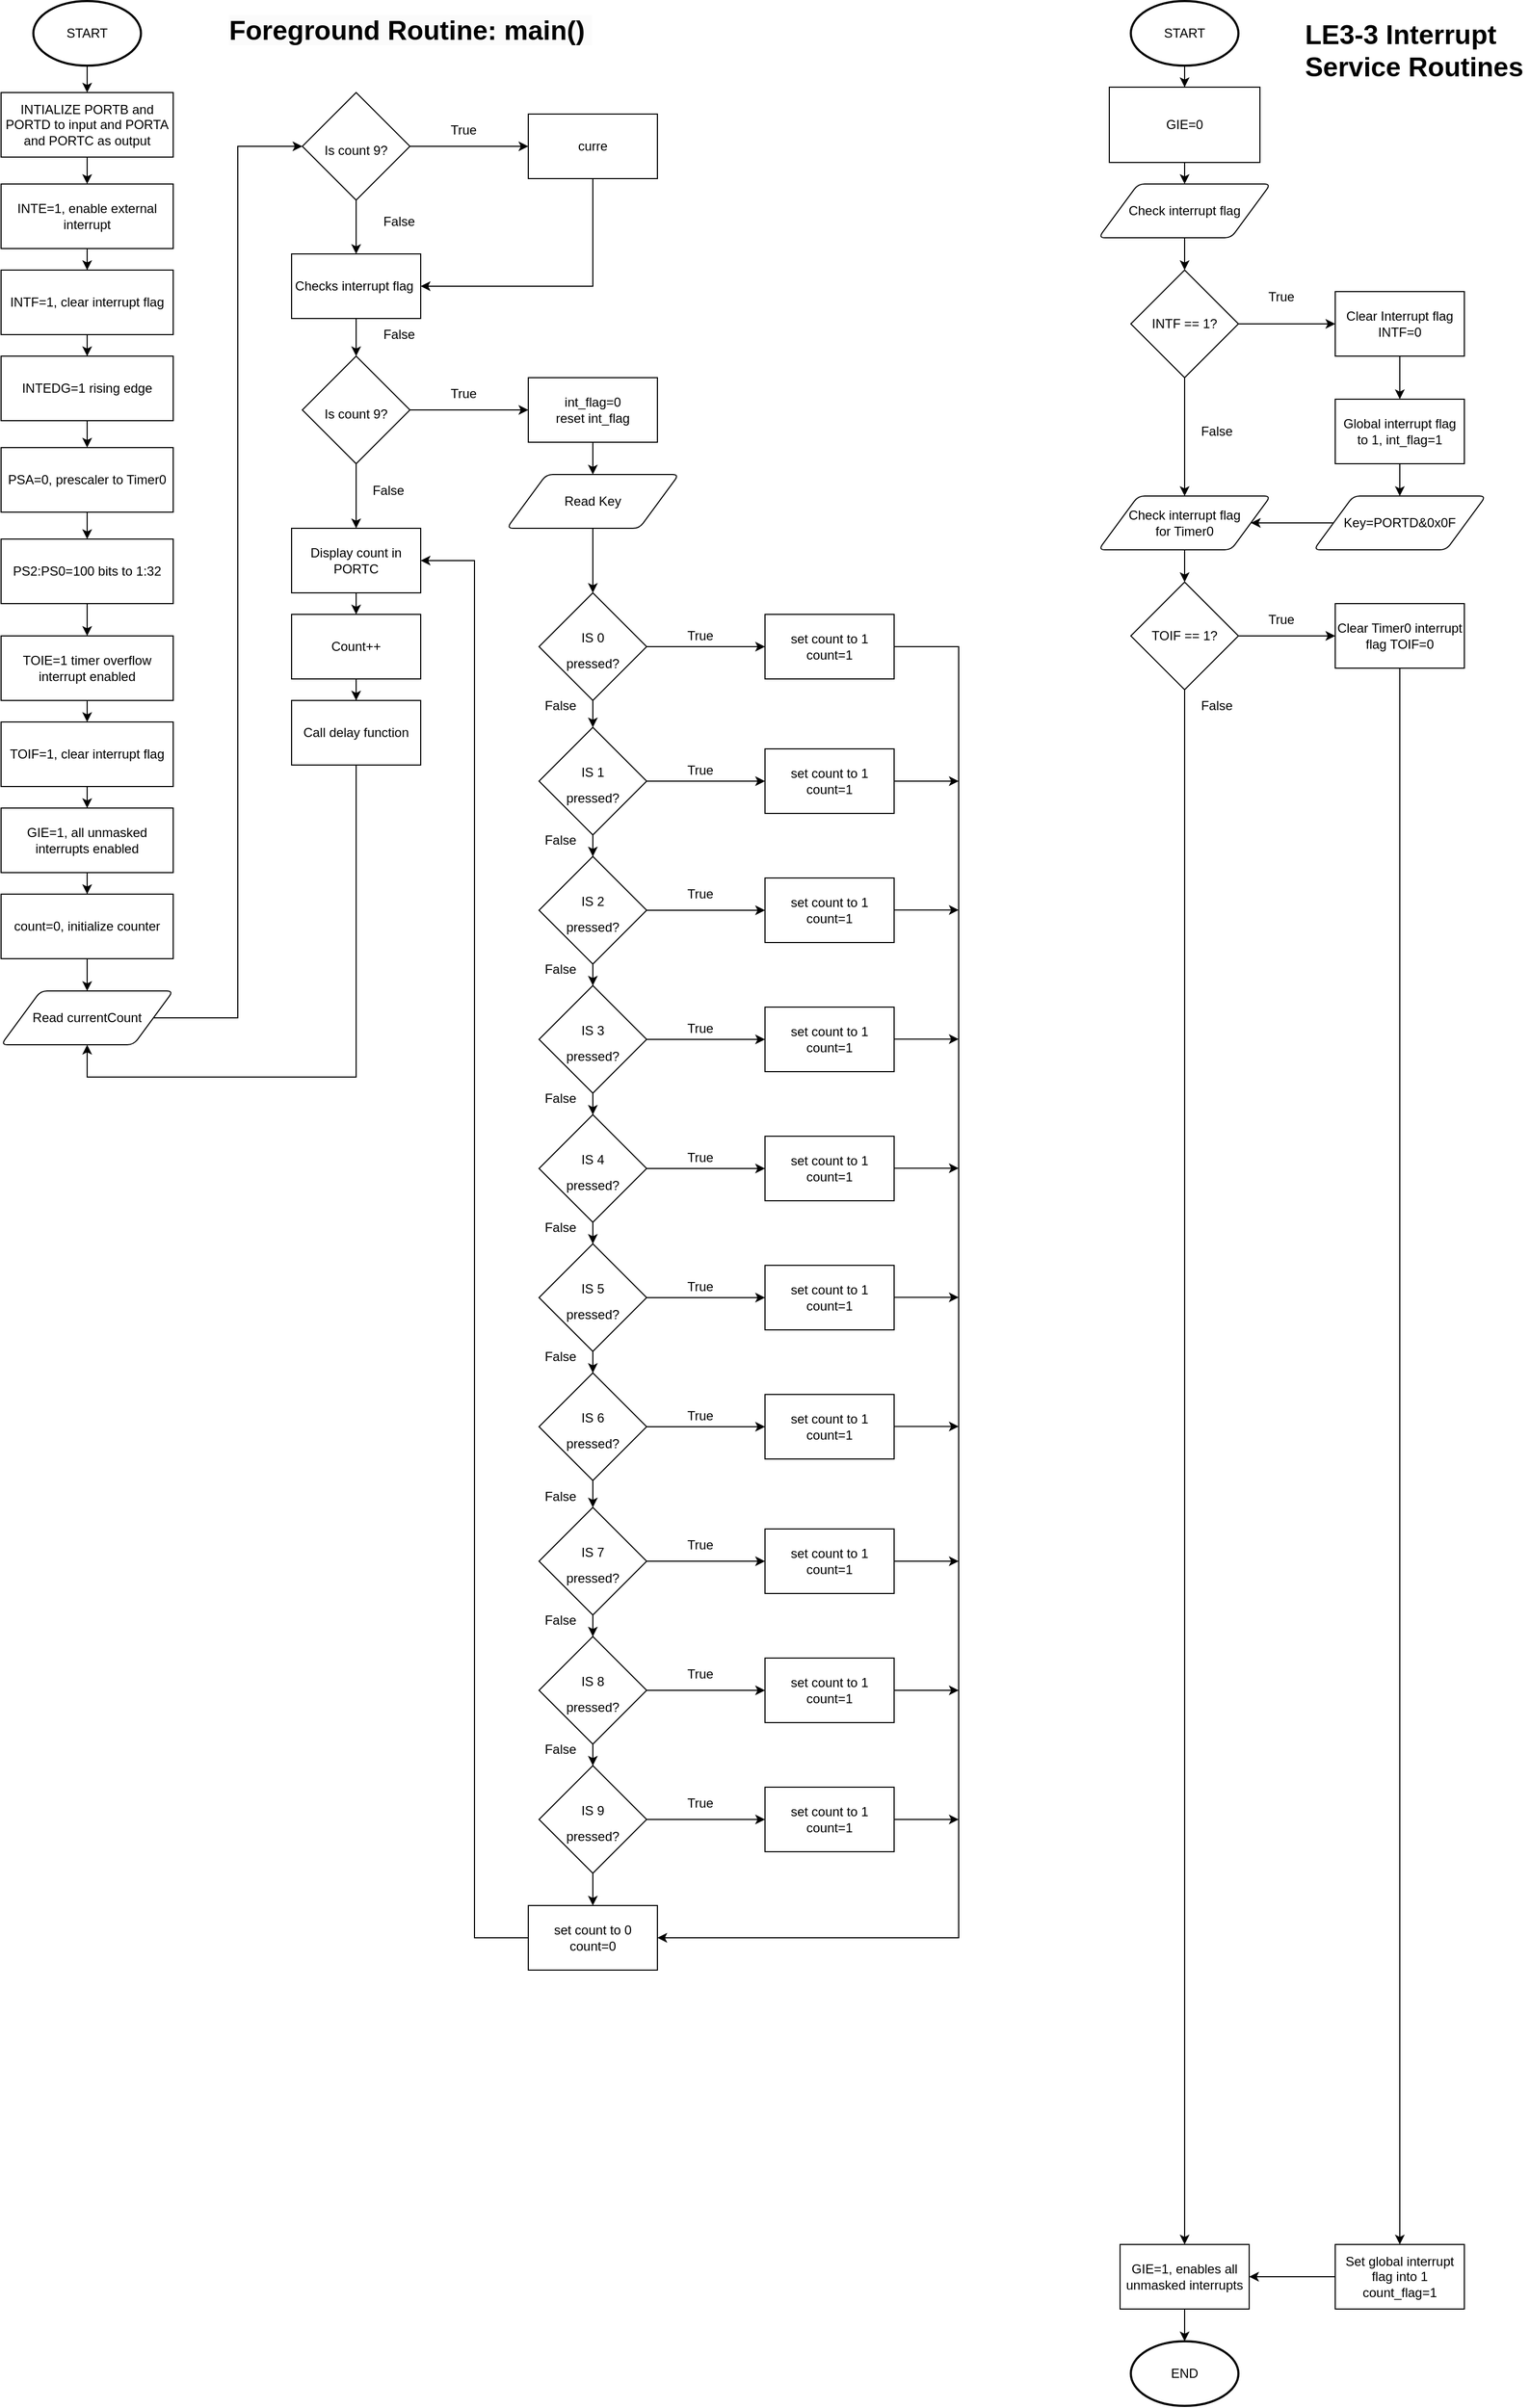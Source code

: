 <mxfile version="20.8.16" type="device"><diagram name="Page-1" id="S82o1rIahb7fYrfEuU67"><mxGraphModel dx="1418" dy="820" grid="1" gridSize="10" guides="1" tooltips="1" connect="1" arrows="1" fold="1" page="1" pageScale="1" pageWidth="1500" pageHeight="2000" math="0" shadow="0"><root><mxCell id="0"/><mxCell id="1" parent="0"/><mxCell id="ks07IFSwOMOLC88w7nZo-15" value="" style="edgeStyle=orthogonalEdgeStyle;rounded=0;orthogonalLoop=1;jettySize=auto;html=1;" parent="1" source="ks07IFSwOMOLC88w7nZo-2" target="ks07IFSwOMOLC88w7nZo-14" edge="1"><mxGeometry relative="1" as="geometry"/></mxCell><mxCell id="ks07IFSwOMOLC88w7nZo-2" value="START" style="strokeWidth=2;html=1;shape=mxgraph.flowchart.start_1;whiteSpace=wrap;" parent="1" vertex="1"><mxGeometry x="1090" y="85" width="100" height="60" as="geometry"/></mxCell><mxCell id="ks07IFSwOMOLC88w7nZo-11" value="" style="edgeStyle=orthogonalEdgeStyle;rounded=0;orthogonalLoop=1;jettySize=auto;html=1;" parent="1" source="ks07IFSwOMOLC88w7nZo-4" target="ks07IFSwOMOLC88w7nZo-7" edge="1"><mxGeometry relative="1" as="geometry"/></mxCell><mxCell id="ks07IFSwOMOLC88w7nZo-4" value="Check interrupt flag" style="shape=parallelogram;html=1;strokeWidth=1;perimeter=parallelogramPerimeter;whiteSpace=wrap;rounded=1;arcSize=12;size=0.23;" parent="1" vertex="1"><mxGeometry x="1060" y="255" width="160" height="50" as="geometry"/></mxCell><mxCell id="ks07IFSwOMOLC88w7nZo-10" value="" style="edgeStyle=orthogonalEdgeStyle;rounded=0;orthogonalLoop=1;jettySize=auto;html=1;exitX=0.5;exitY=1;exitDx=0;exitDy=0;" parent="1" source="ks07IFSwOMOLC88w7nZo-14" edge="1"><mxGeometry relative="1" as="geometry"><mxPoint x="1140" y="225" as="sourcePoint"/><mxPoint x="1140" y="255" as="targetPoint"/></mxGeometry></mxCell><mxCell id="ks07IFSwOMOLC88w7nZo-18" value="" style="edgeStyle=orthogonalEdgeStyle;rounded=0;orthogonalLoop=1;jettySize=auto;html=1;" parent="1" source="ks07IFSwOMOLC88w7nZo-7" target="ks07IFSwOMOLC88w7nZo-17" edge="1"><mxGeometry relative="1" as="geometry"/></mxCell><mxCell id="ks07IFSwOMOLC88w7nZo-28" value="" style="edgeStyle=orthogonalEdgeStyle;rounded=0;orthogonalLoop=1;jettySize=auto;html=1;" parent="1" source="ks07IFSwOMOLC88w7nZo-7" target="ks07IFSwOMOLC88w7nZo-27" edge="1"><mxGeometry relative="1" as="geometry"/></mxCell><mxCell id="ks07IFSwOMOLC88w7nZo-7" value="INTF == 1?" style="strokeWidth=1;html=1;shape=mxgraph.flowchart.decision;whiteSpace=wrap;" parent="1" vertex="1"><mxGeometry x="1090" y="335" width="100" height="100" as="geometry"/></mxCell><mxCell id="ks07IFSwOMOLC88w7nZo-14" value="GIE=0" style="rounded=0;whiteSpace=wrap;html=1;strokeWidth=1;" parent="1" vertex="1"><mxGeometry x="1070" y="165" width="140" height="70" as="geometry"/></mxCell><mxCell id="ks07IFSwOMOLC88w7nZo-21" value="" style="edgeStyle=orthogonalEdgeStyle;rounded=0;orthogonalLoop=1;jettySize=auto;html=1;" parent="1" source="ks07IFSwOMOLC88w7nZo-17" target="ks07IFSwOMOLC88w7nZo-20" edge="1"><mxGeometry relative="1" as="geometry"/></mxCell><mxCell id="ks07IFSwOMOLC88w7nZo-17" value="Clear Interrupt flag&lt;br&gt;INTF=0" style="rounded=0;whiteSpace=wrap;html=1;strokeWidth=1;" parent="1" vertex="1"><mxGeometry x="1280" y="355" width="120" height="60" as="geometry"/></mxCell><mxCell id="ks07IFSwOMOLC88w7nZo-29" value="" style="edgeStyle=orthogonalEdgeStyle;rounded=0;orthogonalLoop=1;jettySize=auto;html=1;" parent="1" source="ks07IFSwOMOLC88w7nZo-20" target="ks07IFSwOMOLC88w7nZo-22" edge="1"><mxGeometry relative="1" as="geometry"/></mxCell><mxCell id="ks07IFSwOMOLC88w7nZo-20" value="Global interrupt flag to 1, int_flag=1" style="whiteSpace=wrap;html=1;rounded=0;strokeWidth=1;" parent="1" vertex="1"><mxGeometry x="1280" y="455" width="120" height="60" as="geometry"/></mxCell><mxCell id="ks07IFSwOMOLC88w7nZo-30" value="" style="edgeStyle=orthogonalEdgeStyle;rounded=0;orthogonalLoop=1;jettySize=auto;html=1;" parent="1" source="ks07IFSwOMOLC88w7nZo-22" target="ks07IFSwOMOLC88w7nZo-27" edge="1"><mxGeometry relative="1" as="geometry"/></mxCell><mxCell id="ks07IFSwOMOLC88w7nZo-22" value="Key=PORTD&amp;amp;0x0F" style="shape=parallelogram;html=1;strokeWidth=1;perimeter=parallelogramPerimeter;whiteSpace=wrap;rounded=1;arcSize=12;size=0.23;" parent="1" vertex="1"><mxGeometry x="1260" y="545" width="160" height="50" as="geometry"/></mxCell><mxCell id="ks07IFSwOMOLC88w7nZo-24" value="True" style="text;html=1;strokeColor=none;fillColor=none;align=center;verticalAlign=middle;whiteSpace=wrap;rounded=0;" parent="1" vertex="1"><mxGeometry x="1200" y="345" width="60" height="30" as="geometry"/></mxCell><mxCell id="ks07IFSwOMOLC88w7nZo-25" value="False" style="text;html=1;strokeColor=none;fillColor=none;align=center;verticalAlign=middle;whiteSpace=wrap;rounded=0;" parent="1" vertex="1"><mxGeometry x="1140" y="470" width="60" height="30" as="geometry"/></mxCell><mxCell id="ks07IFSwOMOLC88w7nZo-33" value="" style="edgeStyle=orthogonalEdgeStyle;rounded=0;orthogonalLoop=1;jettySize=auto;html=1;" parent="1" source="ks07IFSwOMOLC88w7nZo-27" target="ks07IFSwOMOLC88w7nZo-32" edge="1"><mxGeometry relative="1" as="geometry"/></mxCell><mxCell id="ks07IFSwOMOLC88w7nZo-27" value="Check interrupt flag&lt;br&gt;for Timer0" style="shape=parallelogram;html=1;strokeWidth=1;perimeter=parallelogramPerimeter;whiteSpace=wrap;rounded=1;arcSize=12;size=0.23;" parent="1" vertex="1"><mxGeometry x="1060" y="545" width="160" height="50" as="geometry"/></mxCell><mxCell id="ks07IFSwOMOLC88w7nZo-35" value="" style="edgeStyle=orthogonalEdgeStyle;rounded=0;orthogonalLoop=1;jettySize=auto;html=1;" parent="1" source="ks07IFSwOMOLC88w7nZo-32" target="ks07IFSwOMOLC88w7nZo-34" edge="1"><mxGeometry relative="1" as="geometry"/></mxCell><mxCell id="ks07IFSwOMOLC88w7nZo-38" value="" style="edgeStyle=orthogonalEdgeStyle;rounded=0;orthogonalLoop=1;jettySize=auto;html=1;" parent="1" source="ks07IFSwOMOLC88w7nZo-32" target="ks07IFSwOMOLC88w7nZo-37" edge="1"><mxGeometry relative="1" as="geometry"/></mxCell><mxCell id="ks07IFSwOMOLC88w7nZo-32" value="TOIF&amp;nbsp;== 1?" style="strokeWidth=1;html=1;shape=mxgraph.flowchart.decision;whiteSpace=wrap;" parent="1" vertex="1"><mxGeometry x="1090" y="625" width="100" height="100" as="geometry"/></mxCell><mxCell id="ks07IFSwOMOLC88w7nZo-43" value="" style="edgeStyle=orthogonalEdgeStyle;rounded=0;orthogonalLoop=1;jettySize=auto;html=1;" parent="1" source="ks07IFSwOMOLC88w7nZo-34" target="ks07IFSwOMOLC88w7nZo-42" edge="1"><mxGeometry relative="1" as="geometry"/></mxCell><mxCell id="ks07IFSwOMOLC88w7nZo-34" value="Clear Timer0 interrupt flag TOIF=0" style="rounded=0;whiteSpace=wrap;html=1;strokeWidth=1;" parent="1" vertex="1"><mxGeometry x="1280" y="645" width="120" height="60" as="geometry"/></mxCell><mxCell id="ks07IFSwOMOLC88w7nZo-36" value="True" style="text;html=1;strokeColor=none;fillColor=none;align=center;verticalAlign=middle;whiteSpace=wrap;rounded=0;" parent="1" vertex="1"><mxGeometry x="1200" y="645" width="60" height="30" as="geometry"/></mxCell><mxCell id="ks07IFSwOMOLC88w7nZo-41" value="" style="edgeStyle=orthogonalEdgeStyle;rounded=0;orthogonalLoop=1;jettySize=auto;html=1;" parent="1" source="ks07IFSwOMOLC88w7nZo-37" target="ks07IFSwOMOLC88w7nZo-40" edge="1"><mxGeometry relative="1" as="geometry"/></mxCell><mxCell id="ks07IFSwOMOLC88w7nZo-37" value="GIE=1, enables all unmasked interrupts" style="rounded=0;whiteSpace=wrap;html=1;strokeWidth=1;" parent="1" vertex="1"><mxGeometry x="1080" y="2170" width="120" height="60" as="geometry"/></mxCell><mxCell id="ks07IFSwOMOLC88w7nZo-39" value="False" style="text;html=1;strokeColor=none;fillColor=none;align=center;verticalAlign=middle;whiteSpace=wrap;rounded=0;" parent="1" vertex="1"><mxGeometry x="1140" y="725" width="60" height="30" as="geometry"/></mxCell><mxCell id="ks07IFSwOMOLC88w7nZo-40" value="END" style="strokeWidth=2;html=1;shape=mxgraph.flowchart.start_1;whiteSpace=wrap;" parent="1" vertex="1"><mxGeometry x="1090" y="2260" width="100" height="60" as="geometry"/></mxCell><mxCell id="ks07IFSwOMOLC88w7nZo-44" value="" style="edgeStyle=orthogonalEdgeStyle;rounded=0;orthogonalLoop=1;jettySize=auto;html=1;" parent="1" source="ks07IFSwOMOLC88w7nZo-42" target="ks07IFSwOMOLC88w7nZo-37" edge="1"><mxGeometry relative="1" as="geometry"/></mxCell><mxCell id="ks07IFSwOMOLC88w7nZo-42" value="Set global interrupt flag into 1 count_flag=1" style="rounded=0;whiteSpace=wrap;html=1;strokeWidth=1;" parent="1" vertex="1"><mxGeometry x="1280" y="2170" width="120" height="60" as="geometry"/></mxCell><mxCell id="ks07IFSwOMOLC88w7nZo-45" value="&lt;font size=&quot;1&quot; style=&quot;&quot;&gt;&lt;b style=&quot;font-size: 25px;&quot;&gt;LE3-3 Interrupt Service Routines&lt;/b&gt;&lt;/font&gt;" style="text;html=1;strokeColor=none;fillColor=none;align=left;verticalAlign=middle;whiteSpace=wrap;rounded=0;" parent="1" vertex="1"><mxGeometry x="1250" y="115" width="210" height="30" as="geometry"/></mxCell><mxCell id="ks07IFSwOMOLC88w7nZo-49" value="" style="edgeStyle=orthogonalEdgeStyle;rounded=0;orthogonalLoop=1;jettySize=auto;html=1;fontSize=20;" parent="1" source="ks07IFSwOMOLC88w7nZo-47" target="ks07IFSwOMOLC88w7nZo-48" edge="1"><mxGeometry relative="1" as="geometry"/></mxCell><mxCell id="ks07IFSwOMOLC88w7nZo-47" value="START" style="strokeWidth=2;html=1;shape=mxgraph.flowchart.start_1;whiteSpace=wrap;" parent="1" vertex="1"><mxGeometry x="70" y="85" width="100" height="60" as="geometry"/></mxCell><mxCell id="ks07IFSwOMOLC88w7nZo-91" value="" style="edgeStyle=orthogonalEdgeStyle;rounded=0;orthogonalLoop=1;jettySize=auto;html=1;fontSize=12;" parent="1" source="ks07IFSwOMOLC88w7nZo-61" edge="1"><mxGeometry relative="1" as="geometry"><mxPoint x="120" y="755" as="targetPoint"/></mxGeometry></mxCell><mxCell id="ks07IFSwOMOLC88w7nZo-95" value="" style="edgeStyle=orthogonalEdgeStyle;rounded=0;orthogonalLoop=1;jettySize=auto;html=1;fontSize=12;" parent="1" source="ks07IFSwOMOLC88w7nZo-64" target="ks07IFSwOMOLC88w7nZo-65" edge="1"><mxGeometry relative="1" as="geometry"/></mxCell><mxCell id="ks07IFSwOMOLC88w7nZo-185" value="" style="edgeStyle=orthogonalEdgeStyle;rounded=0;orthogonalLoop=1;jettySize=auto;html=1;fontSize=25;startArrow=none;startFill=0;endArrow=classic;endFill=1;entryX=0;entryY=0.5;entryDx=0;entryDy=0;entryPerimeter=0;" parent="1" source="ks07IFSwOMOLC88w7nZo-65" target="ks07IFSwOMOLC88w7nZo-66" edge="1"><mxGeometry relative="1" as="geometry"><mxPoint x="250" y="535" as="targetPoint"/></mxGeometry></mxCell><mxCell id="ks07IFSwOMOLC88w7nZo-65" value="Read currentCount" style="shape=parallelogram;html=1;strokeWidth=1;perimeter=parallelogramPerimeter;whiteSpace=wrap;rounded=1;arcSize=12;size=0.23;" parent="1" vertex="1"><mxGeometry x="40" y="1005" width="160" height="50" as="geometry"/></mxCell><mxCell id="ks07IFSwOMOLC88w7nZo-73" value="" style="edgeStyle=orthogonalEdgeStyle;rounded=0;orthogonalLoop=1;jettySize=auto;html=1;fontSize=12;entryX=0.5;entryY=0;entryDx=0;entryDy=0;" parent="1" source="ks07IFSwOMOLC88w7nZo-66" target="ks07IFSwOMOLC88w7nZo-67" edge="1"><mxGeometry relative="1" as="geometry"/></mxCell><mxCell id="ks07IFSwOMOLC88w7nZo-84" value="" style="edgeStyle=orthogonalEdgeStyle;rounded=0;orthogonalLoop=1;jettySize=auto;html=1;fontSize=12;" parent="1" source="ks07IFSwOMOLC88w7nZo-66" target="ks07IFSwOMOLC88w7nZo-83" edge="1"><mxGeometry relative="1" as="geometry"/></mxCell><mxCell id="ks07IFSwOMOLC88w7nZo-66" value="&lt;font style=&quot;font-size: 12px;&quot;&gt;Is count 9?&lt;/font&gt;" style="strokeWidth=1;html=1;shape=mxgraph.flowchart.decision;whiteSpace=wrap;fontSize=20;" parent="1" vertex="1"><mxGeometry x="320" y="170" width="100" height="100" as="geometry"/></mxCell><mxCell id="ks07IFSwOMOLC88w7nZo-74" value="" style="edgeStyle=orthogonalEdgeStyle;rounded=0;orthogonalLoop=1;jettySize=auto;html=1;fontSize=12;" parent="1" source="ks07IFSwOMOLC88w7nZo-67" target="ks07IFSwOMOLC88w7nZo-68" edge="1"><mxGeometry relative="1" as="geometry"/></mxCell><mxCell id="ks07IFSwOMOLC88w7nZo-67" value="Checks interrupt flag&amp;nbsp;" style="rounded=0;whiteSpace=wrap;html=1;strokeWidth=1;" parent="1" vertex="1"><mxGeometry x="310" y="320" width="120" height="60" as="geometry"/></mxCell><mxCell id="ks07IFSwOMOLC88w7nZo-76" value="" style="edgeStyle=orthogonalEdgeStyle;rounded=0;orthogonalLoop=1;jettySize=auto;html=1;fontSize=12;entryX=0.5;entryY=0;entryDx=0;entryDy=0;" parent="1" source="ks07IFSwOMOLC88w7nZo-68" target="ks07IFSwOMOLC88w7nZo-69" edge="1"><mxGeometry relative="1" as="geometry"/></mxCell><mxCell id="ks07IFSwOMOLC88w7nZo-100" value="" style="edgeStyle=orthogonalEdgeStyle;rounded=0;orthogonalLoop=1;jettySize=auto;html=1;fontSize=12;" parent="1" source="ks07IFSwOMOLC88w7nZo-68" target="ks07IFSwOMOLC88w7nZo-99" edge="1"><mxGeometry relative="1" as="geometry"/></mxCell><mxCell id="ks07IFSwOMOLC88w7nZo-68" value="&lt;font style=&quot;font-size: 12px;&quot;&gt;Is count 9?&lt;/font&gt;" style="strokeWidth=1;html=1;shape=mxgraph.flowchart.decision;whiteSpace=wrap;fontSize=20;" parent="1" vertex="1"><mxGeometry x="320" y="415" width="100" height="100" as="geometry"/></mxCell><mxCell id="ks07IFSwOMOLC88w7nZo-78" value="" style="edgeStyle=orthogonalEdgeStyle;rounded=0;orthogonalLoop=1;jettySize=auto;html=1;fontSize=12;entryX=0.5;entryY=0;entryDx=0;entryDy=0;" parent="1" source="ks07IFSwOMOLC88w7nZo-69" target="ks07IFSwOMOLC88w7nZo-70" edge="1"><mxGeometry relative="1" as="geometry"/></mxCell><mxCell id="ks07IFSwOMOLC88w7nZo-181" value="" style="edgeStyle=orthogonalEdgeStyle;rounded=0;orthogonalLoop=1;jettySize=auto;html=1;fontSize=25;entryX=0;entryY=0.5;entryDx=0;entryDy=0;startArrow=classic;startFill=1;endArrow=none;endFill=0;" parent="1" source="ks07IFSwOMOLC88w7nZo-69" target="ks07IFSwOMOLC88w7nZo-128" edge="1"><mxGeometry relative="1" as="geometry"/></mxCell><mxCell id="ks07IFSwOMOLC88w7nZo-69" value="Display count in PORTC" style="rounded=0;whiteSpace=wrap;html=1;strokeWidth=1;" parent="1" vertex="1"><mxGeometry x="310" y="575" width="120" height="60" as="geometry"/></mxCell><mxCell id="ks07IFSwOMOLC88w7nZo-80" value="" style="edgeStyle=orthogonalEdgeStyle;rounded=0;orthogonalLoop=1;jettySize=auto;html=1;fontSize=12;" parent="1" source="ks07IFSwOMOLC88w7nZo-70" target="ks07IFSwOMOLC88w7nZo-71" edge="1"><mxGeometry relative="1" as="geometry"/></mxCell><mxCell id="ks07IFSwOMOLC88w7nZo-70" value="Count++" style="rounded=0;whiteSpace=wrap;html=1;strokeWidth=1;" parent="1" vertex="1"><mxGeometry x="310" y="655" width="120" height="60" as="geometry"/></mxCell><mxCell id="ks07IFSwOMOLC88w7nZo-82" value="" style="edgeStyle=orthogonalEdgeStyle;rounded=0;orthogonalLoop=1;jettySize=auto;html=1;fontSize=12;entryX=0.5;entryY=1;entryDx=0;entryDy=0;" parent="1" source="ks07IFSwOMOLC88w7nZo-71" target="ks07IFSwOMOLC88w7nZo-65" edge="1"><mxGeometry relative="1" as="geometry"><mxPoint x="140" y="960" as="targetPoint"/><Array as="points"><mxPoint x="370" y="1085"/><mxPoint x="120" y="1085"/></Array></mxGeometry></mxCell><mxCell id="ks07IFSwOMOLC88w7nZo-71" value="Call delay function" style="rounded=0;whiteSpace=wrap;html=1;strokeWidth=1;" parent="1" vertex="1"><mxGeometry x="310" y="735" width="120" height="60" as="geometry"/></mxCell><mxCell id="ks07IFSwOMOLC88w7nZo-97" value="" style="edgeStyle=orthogonalEdgeStyle;rounded=0;orthogonalLoop=1;jettySize=auto;html=1;fontSize=12;entryX=1;entryY=0.5;entryDx=0;entryDy=0;" parent="1" source="ks07IFSwOMOLC88w7nZo-83" target="ks07IFSwOMOLC88w7nZo-67" edge="1"><mxGeometry relative="1" as="geometry"><mxPoint x="590" y="385" as="targetPoint"/><Array as="points"><mxPoint x="590" y="350"/></Array></mxGeometry></mxCell><mxCell id="ks07IFSwOMOLC88w7nZo-83" value="curre" style="rounded=0;whiteSpace=wrap;html=1;strokeWidth=1;" parent="1" vertex="1"><mxGeometry x="530" y="190" width="120" height="60" as="geometry"/></mxCell><mxCell id="ks07IFSwOMOLC88w7nZo-85" value="True" style="text;html=1;strokeColor=none;fillColor=none;align=center;verticalAlign=middle;whiteSpace=wrap;rounded=0;" parent="1" vertex="1"><mxGeometry x="440" y="190" width="60" height="30" as="geometry"/></mxCell><mxCell id="ks07IFSwOMOLC88w7nZo-86" value="False" style="text;html=1;strokeColor=none;fillColor=none;align=center;verticalAlign=middle;whiteSpace=wrap;rounded=0;" parent="1" vertex="1"><mxGeometry x="380" y="275" width="60" height="30" as="geometry"/></mxCell><mxCell id="ks07IFSwOMOLC88w7nZo-98" value="False" style="text;html=1;strokeColor=none;fillColor=none;align=center;verticalAlign=middle;whiteSpace=wrap;rounded=0;" parent="1" vertex="1"><mxGeometry x="370" y="525" width="60" height="30" as="geometry"/></mxCell><mxCell id="ks07IFSwOMOLC88w7nZo-104" value="" style="edgeStyle=orthogonalEdgeStyle;rounded=0;orthogonalLoop=1;jettySize=auto;html=1;fontSize=12;" parent="1" source="ks07IFSwOMOLC88w7nZo-99" target="ks07IFSwOMOLC88w7nZo-102" edge="1"><mxGeometry relative="1" as="geometry"/></mxCell><mxCell id="ks07IFSwOMOLC88w7nZo-99" value="int_flag=0&lt;br&gt;reset int_flag" style="rounded=0;whiteSpace=wrap;html=1;strokeWidth=1;" parent="1" vertex="1"><mxGeometry x="530" y="435" width="120" height="60" as="geometry"/></mxCell><mxCell id="ks07IFSwOMOLC88w7nZo-101" value="True" style="text;html=1;strokeColor=none;fillColor=none;align=center;verticalAlign=middle;whiteSpace=wrap;rounded=0;" parent="1" vertex="1"><mxGeometry x="440" y="435" width="60" height="30" as="geometry"/></mxCell><mxCell id="ks07IFSwOMOLC88w7nZo-105" value="" style="edgeStyle=orthogonalEdgeStyle;rounded=0;orthogonalLoop=1;jettySize=auto;html=1;fontSize=12;" parent="1" source="ks07IFSwOMOLC88w7nZo-102" target="ks07IFSwOMOLC88w7nZo-103" edge="1"><mxGeometry relative="1" as="geometry"/></mxCell><mxCell id="ks07IFSwOMOLC88w7nZo-102" value="Read Key" style="shape=parallelogram;html=1;strokeWidth=1;perimeter=parallelogramPerimeter;whiteSpace=wrap;rounded=1;arcSize=12;size=0.23;" parent="1" vertex="1"><mxGeometry x="510" y="525" width="160" height="50" as="geometry"/></mxCell><mxCell id="ks07IFSwOMOLC88w7nZo-107" value="" style="edgeStyle=orthogonalEdgeStyle;rounded=0;orthogonalLoop=1;jettySize=auto;html=1;fontSize=12;" parent="1" source="ks07IFSwOMOLC88w7nZo-103" target="ks07IFSwOMOLC88w7nZo-106" edge="1"><mxGeometry relative="1" as="geometry"/></mxCell><mxCell id="ks07IFSwOMOLC88w7nZo-127" value="" style="edgeStyle=orthogonalEdgeStyle;rounded=0;orthogonalLoop=1;jettySize=auto;html=1;fontSize=25;" parent="1" source="ks07IFSwOMOLC88w7nZo-103" target="ks07IFSwOMOLC88w7nZo-126" edge="1"><mxGeometry relative="1" as="geometry"/></mxCell><mxCell id="ks07IFSwOMOLC88w7nZo-103" value="&lt;font style=&quot;font-size: 12px;&quot;&gt;IS 0&lt;br&gt;pressed?&lt;br&gt;&lt;/font&gt;" style="strokeWidth=1;html=1;shape=mxgraph.flowchart.decision;whiteSpace=wrap;fontSize=20;" parent="1" vertex="1"><mxGeometry x="540" y="635" width="100" height="100" as="geometry"/></mxCell><mxCell id="ks07IFSwOMOLC88w7nZo-109" value="" style="edgeStyle=orthogonalEdgeStyle;rounded=0;orthogonalLoop=1;jettySize=auto;html=1;fontSize=12;" parent="1" source="ks07IFSwOMOLC88w7nZo-106" target="ks07IFSwOMOLC88w7nZo-108" edge="1"><mxGeometry relative="1" as="geometry"/></mxCell><mxCell id="ks07IFSwOMOLC88w7nZo-131" value="" style="edgeStyle=orthogonalEdgeStyle;rounded=0;orthogonalLoop=1;jettySize=auto;html=1;fontSize=25;" parent="1" source="ks07IFSwOMOLC88w7nZo-106" target="ks07IFSwOMOLC88w7nZo-130" edge="1"><mxGeometry relative="1" as="geometry"/></mxCell><mxCell id="ks07IFSwOMOLC88w7nZo-106" value="&lt;font style=&quot;font-size: 12px;&quot;&gt;IS&amp;nbsp;1&lt;br&gt;pressed?&lt;br&gt;&lt;/font&gt;" style="strokeWidth=1;html=1;shape=mxgraph.flowchart.decision;whiteSpace=wrap;fontSize=20;" parent="1" vertex="1"><mxGeometry x="540" y="760" width="100" height="100" as="geometry"/></mxCell><mxCell id="ks07IFSwOMOLC88w7nZo-111" value="" style="edgeStyle=orthogonalEdgeStyle;rounded=0;orthogonalLoop=1;jettySize=auto;html=1;fontSize=12;" parent="1" source="ks07IFSwOMOLC88w7nZo-108" target="ks07IFSwOMOLC88w7nZo-110" edge="1"><mxGeometry relative="1" as="geometry"/></mxCell><mxCell id="ks07IFSwOMOLC88w7nZo-135" value="" style="edgeStyle=orthogonalEdgeStyle;rounded=0;orthogonalLoop=1;jettySize=auto;html=1;fontSize=25;" parent="1" source="ks07IFSwOMOLC88w7nZo-108" target="ks07IFSwOMOLC88w7nZo-134" edge="1"><mxGeometry relative="1" as="geometry"/></mxCell><mxCell id="ks07IFSwOMOLC88w7nZo-108" value="&lt;font style=&quot;font-size: 12px;&quot;&gt;IS&amp;nbsp;2&lt;br&gt;pressed?&lt;br&gt;&lt;/font&gt;" style="strokeWidth=1;html=1;shape=mxgraph.flowchart.decision;whiteSpace=wrap;fontSize=20;" parent="1" vertex="1"><mxGeometry x="540" y="880" width="100" height="100" as="geometry"/></mxCell><mxCell id="ks07IFSwOMOLC88w7nZo-113" value="" style="edgeStyle=orthogonalEdgeStyle;rounded=0;orthogonalLoop=1;jettySize=auto;html=1;fontSize=12;" parent="1" source="ks07IFSwOMOLC88w7nZo-110" target="ks07IFSwOMOLC88w7nZo-112" edge="1"><mxGeometry relative="1" as="geometry"/></mxCell><mxCell id="ks07IFSwOMOLC88w7nZo-137" value="" style="edgeStyle=orthogonalEdgeStyle;rounded=0;orthogonalLoop=1;jettySize=auto;html=1;fontSize=25;" parent="1" source="ks07IFSwOMOLC88w7nZo-110" target="ks07IFSwOMOLC88w7nZo-136" edge="1"><mxGeometry relative="1" as="geometry"/></mxCell><mxCell id="ks07IFSwOMOLC88w7nZo-110" value="&lt;font style=&quot;font-size: 12px;&quot;&gt;IS&amp;nbsp;3&lt;br&gt;pressed?&lt;br&gt;&lt;/font&gt;" style="strokeWidth=1;html=1;shape=mxgraph.flowchart.decision;whiteSpace=wrap;fontSize=20;" parent="1" vertex="1"><mxGeometry x="540" y="1000" width="100" height="100" as="geometry"/></mxCell><mxCell id="ks07IFSwOMOLC88w7nZo-115" value="" style="edgeStyle=orthogonalEdgeStyle;rounded=0;orthogonalLoop=1;jettySize=auto;html=1;fontSize=12;" parent="1" source="ks07IFSwOMOLC88w7nZo-112" target="ks07IFSwOMOLC88w7nZo-114" edge="1"><mxGeometry relative="1" as="geometry"/></mxCell><mxCell id="ks07IFSwOMOLC88w7nZo-139" value="" style="edgeStyle=orthogonalEdgeStyle;rounded=0;orthogonalLoop=1;jettySize=auto;html=1;fontSize=25;" parent="1" source="ks07IFSwOMOLC88w7nZo-112" target="ks07IFSwOMOLC88w7nZo-138" edge="1"><mxGeometry relative="1" as="geometry"/></mxCell><mxCell id="ks07IFSwOMOLC88w7nZo-112" value="&lt;font style=&quot;font-size: 12px;&quot;&gt;IS&amp;nbsp;4&lt;br&gt;pressed?&lt;br&gt;&lt;/font&gt;" style="strokeWidth=1;html=1;shape=mxgraph.flowchart.decision;whiteSpace=wrap;fontSize=20;" parent="1" vertex="1"><mxGeometry x="540" y="1120" width="100" height="100" as="geometry"/></mxCell><mxCell id="ks07IFSwOMOLC88w7nZo-117" value="" style="edgeStyle=orthogonalEdgeStyle;rounded=0;orthogonalLoop=1;jettySize=auto;html=1;fontSize=12;" parent="1" source="ks07IFSwOMOLC88w7nZo-114" target="ks07IFSwOMOLC88w7nZo-116" edge="1"><mxGeometry relative="1" as="geometry"/></mxCell><mxCell id="ks07IFSwOMOLC88w7nZo-141" value="" style="edgeStyle=orthogonalEdgeStyle;rounded=0;orthogonalLoop=1;jettySize=auto;html=1;fontSize=25;" parent="1" source="ks07IFSwOMOLC88w7nZo-114" target="ks07IFSwOMOLC88w7nZo-140" edge="1"><mxGeometry relative="1" as="geometry"/></mxCell><mxCell id="ks07IFSwOMOLC88w7nZo-114" value="&lt;font style=&quot;font-size: 12px;&quot;&gt;IS&amp;nbsp;5&lt;br&gt;pressed?&lt;br&gt;&lt;/font&gt;" style="strokeWidth=1;html=1;shape=mxgraph.flowchart.decision;whiteSpace=wrap;fontSize=20;" parent="1" vertex="1"><mxGeometry x="540" y="1240" width="100" height="100" as="geometry"/></mxCell><mxCell id="ks07IFSwOMOLC88w7nZo-121" value="" style="edgeStyle=orthogonalEdgeStyle;rounded=0;orthogonalLoop=1;jettySize=auto;html=1;fontSize=12;" parent="1" source="ks07IFSwOMOLC88w7nZo-116" target="ks07IFSwOMOLC88w7nZo-118" edge="1"><mxGeometry relative="1" as="geometry"/></mxCell><mxCell id="ks07IFSwOMOLC88w7nZo-143" value="" style="edgeStyle=orthogonalEdgeStyle;rounded=0;orthogonalLoop=1;jettySize=auto;html=1;fontSize=25;" parent="1" source="ks07IFSwOMOLC88w7nZo-116" target="ks07IFSwOMOLC88w7nZo-142" edge="1"><mxGeometry relative="1" as="geometry"/></mxCell><mxCell id="ks07IFSwOMOLC88w7nZo-116" value="&lt;font style=&quot;font-size: 12px;&quot;&gt;IS&amp;nbsp;6&lt;br&gt;pressed?&lt;br&gt;&lt;/font&gt;" style="strokeWidth=1;html=1;shape=mxgraph.flowchart.decision;whiteSpace=wrap;fontSize=20;" parent="1" vertex="1"><mxGeometry x="540" y="1360" width="100" height="100" as="geometry"/></mxCell><mxCell id="ks07IFSwOMOLC88w7nZo-123" value="" style="edgeStyle=orthogonalEdgeStyle;rounded=0;orthogonalLoop=1;jettySize=auto;html=1;fontSize=12;" parent="1" source="ks07IFSwOMOLC88w7nZo-118" target="ks07IFSwOMOLC88w7nZo-122" edge="1"><mxGeometry relative="1" as="geometry"/></mxCell><mxCell id="ks07IFSwOMOLC88w7nZo-146" value="" style="edgeStyle=orthogonalEdgeStyle;rounded=0;orthogonalLoop=1;jettySize=auto;html=1;fontSize=25;" parent="1" source="ks07IFSwOMOLC88w7nZo-118" target="ks07IFSwOMOLC88w7nZo-144" edge="1"><mxGeometry relative="1" as="geometry"/></mxCell><mxCell id="ks07IFSwOMOLC88w7nZo-118" value="&lt;font style=&quot;font-size: 12px;&quot;&gt;IS&amp;nbsp;7&lt;br&gt;pressed?&lt;br&gt;&lt;/font&gt;" style="strokeWidth=1;html=1;shape=mxgraph.flowchart.decision;whiteSpace=wrap;fontSize=20;" parent="1" vertex="1"><mxGeometry x="540" y="1485" width="100" height="100" as="geometry"/></mxCell><mxCell id="ks07IFSwOMOLC88w7nZo-120" value="False" style="text;html=1;strokeColor=none;fillColor=none;align=center;verticalAlign=middle;whiteSpace=wrap;rounded=0;" parent="1" vertex="1"><mxGeometry x="380" y="380" width="60" height="30" as="geometry"/></mxCell><mxCell id="ks07IFSwOMOLC88w7nZo-125" value="" style="edgeStyle=orthogonalEdgeStyle;rounded=0;orthogonalLoop=1;jettySize=auto;html=1;fontSize=12;" parent="1" source="ks07IFSwOMOLC88w7nZo-122" target="ks07IFSwOMOLC88w7nZo-124" edge="1"><mxGeometry relative="1" as="geometry"/></mxCell><mxCell id="ks07IFSwOMOLC88w7nZo-147" value="" style="edgeStyle=orthogonalEdgeStyle;rounded=0;orthogonalLoop=1;jettySize=auto;html=1;fontSize=25;" parent="1" source="ks07IFSwOMOLC88w7nZo-122" target="ks07IFSwOMOLC88w7nZo-145" edge="1"><mxGeometry relative="1" as="geometry"/></mxCell><mxCell id="ks07IFSwOMOLC88w7nZo-122" value="&lt;font style=&quot;font-size: 12px;&quot;&gt;IS&amp;nbsp;8&lt;br&gt;pressed?&lt;br&gt;&lt;/font&gt;" style="strokeWidth=1;html=1;shape=mxgraph.flowchart.decision;whiteSpace=wrap;fontSize=20;" parent="1" vertex="1"><mxGeometry x="540" y="1605" width="100" height="100" as="geometry"/></mxCell><mxCell id="ks07IFSwOMOLC88w7nZo-129" value="" style="edgeStyle=orthogonalEdgeStyle;rounded=0;orthogonalLoop=1;jettySize=auto;html=1;fontSize=25;" parent="1" source="ks07IFSwOMOLC88w7nZo-124" target="ks07IFSwOMOLC88w7nZo-128" edge="1"><mxGeometry relative="1" as="geometry"/></mxCell><mxCell id="ks07IFSwOMOLC88w7nZo-149" value="" style="edgeStyle=orthogonalEdgeStyle;rounded=0;orthogonalLoop=1;jettySize=auto;html=1;fontSize=25;" parent="1" source="ks07IFSwOMOLC88w7nZo-124" target="ks07IFSwOMOLC88w7nZo-148" edge="1"><mxGeometry relative="1" as="geometry"/></mxCell><mxCell id="ks07IFSwOMOLC88w7nZo-124" value="&lt;font style=&quot;font-size: 12px;&quot;&gt;IS&amp;nbsp;9&lt;br&gt;pressed?&lt;br&gt;&lt;/font&gt;" style="strokeWidth=1;html=1;shape=mxgraph.flowchart.decision;whiteSpace=wrap;fontSize=20;" parent="1" vertex="1"><mxGeometry x="540" y="1725" width="100" height="100" as="geometry"/></mxCell><mxCell id="ks07IFSwOMOLC88w7nZo-170" value="" style="edgeStyle=orthogonalEdgeStyle;rounded=0;orthogonalLoop=1;jettySize=auto;html=1;fontSize=25;entryX=1;entryY=0.5;entryDx=0;entryDy=0;" parent="1" source="ks07IFSwOMOLC88w7nZo-126" target="ks07IFSwOMOLC88w7nZo-128" edge="1"><mxGeometry relative="1" as="geometry"><mxPoint x="950" y="1845.0" as="targetPoint"/><Array as="points"><mxPoint x="930" y="685"/><mxPoint x="930" y="1885"/></Array></mxGeometry></mxCell><mxCell id="ks07IFSwOMOLC88w7nZo-126" value="set count to 1&lt;br&gt;count=1" style="rounded=0;whiteSpace=wrap;html=1;strokeWidth=1;" parent="1" vertex="1"><mxGeometry x="750" y="655" width="120" height="60" as="geometry"/></mxCell><mxCell id="ks07IFSwOMOLC88w7nZo-128" value="set count to 0&lt;br&gt;count=0" style="rounded=0;whiteSpace=wrap;html=1;strokeWidth=1;" parent="1" vertex="1"><mxGeometry x="530" y="1855" width="120" height="60" as="geometry"/></mxCell><mxCell id="ks07IFSwOMOLC88w7nZo-172" value="" style="edgeStyle=orthogonalEdgeStyle;rounded=0;orthogonalLoop=1;jettySize=auto;html=1;fontSize=25;" parent="1" source="ks07IFSwOMOLC88w7nZo-130" edge="1"><mxGeometry relative="1" as="geometry"><mxPoint x="930" y="810" as="targetPoint"/></mxGeometry></mxCell><mxCell id="ks07IFSwOMOLC88w7nZo-130" value="set count to 1&lt;br&gt;count=1" style="rounded=0;whiteSpace=wrap;html=1;strokeWidth=1;" parent="1" vertex="1"><mxGeometry x="750" y="780" width="120" height="60" as="geometry"/></mxCell><mxCell id="ks07IFSwOMOLC88w7nZo-134" value="set count to 1&lt;br&gt;count=1" style="rounded=0;whiteSpace=wrap;html=1;strokeWidth=1;" parent="1" vertex="1"><mxGeometry x="750" y="900" width="120" height="60" as="geometry"/></mxCell><mxCell id="ks07IFSwOMOLC88w7nZo-136" value="set count to 1&lt;br&gt;count=1" style="rounded=0;whiteSpace=wrap;html=1;strokeWidth=1;" parent="1" vertex="1"><mxGeometry x="750" y="1020" width="120" height="60" as="geometry"/></mxCell><mxCell id="ks07IFSwOMOLC88w7nZo-138" value="set count to 1&lt;br&gt;count=1" style="rounded=0;whiteSpace=wrap;html=1;strokeWidth=1;" parent="1" vertex="1"><mxGeometry x="750" y="1140" width="120" height="60" as="geometry"/></mxCell><mxCell id="ks07IFSwOMOLC88w7nZo-140" value="set count to 1&lt;br&gt;count=1" style="rounded=0;whiteSpace=wrap;html=1;strokeWidth=1;" parent="1" vertex="1"><mxGeometry x="750" y="1260" width="120" height="60" as="geometry"/></mxCell><mxCell id="ks07IFSwOMOLC88w7nZo-142" value="set count to 1&lt;br&gt;count=1" style="rounded=0;whiteSpace=wrap;html=1;strokeWidth=1;" parent="1" vertex="1"><mxGeometry x="750" y="1380" width="120" height="60" as="geometry"/></mxCell><mxCell id="ks07IFSwOMOLC88w7nZo-144" value="set count to 1&lt;br&gt;count=1" style="rounded=0;whiteSpace=wrap;html=1;strokeWidth=1;" parent="1" vertex="1"><mxGeometry x="750" y="1505" width="120" height="60" as="geometry"/></mxCell><mxCell id="ks07IFSwOMOLC88w7nZo-145" value="set count to 1&lt;br&gt;count=1" style="rounded=0;whiteSpace=wrap;html=1;strokeWidth=1;" parent="1" vertex="1"><mxGeometry x="750" y="1625" width="120" height="60" as="geometry"/></mxCell><mxCell id="ks07IFSwOMOLC88w7nZo-148" value="set count to 1&lt;br&gt;count=1" style="rounded=0;whiteSpace=wrap;html=1;strokeWidth=1;" parent="1" vertex="1"><mxGeometry x="750" y="1745" width="120" height="60" as="geometry"/></mxCell><mxCell id="ks07IFSwOMOLC88w7nZo-150" value="True" style="text;html=1;strokeColor=none;fillColor=none;align=center;verticalAlign=middle;whiteSpace=wrap;rounded=0;" parent="1" vertex="1"><mxGeometry x="660" y="660" width="60" height="30" as="geometry"/></mxCell><mxCell id="ks07IFSwOMOLC88w7nZo-151" value="True" style="text;html=1;strokeColor=none;fillColor=none;align=center;verticalAlign=middle;whiteSpace=wrap;rounded=0;" parent="1" vertex="1"><mxGeometry x="660" y="785" width="60" height="30" as="geometry"/></mxCell><mxCell id="ks07IFSwOMOLC88w7nZo-152" value="True" style="text;html=1;strokeColor=none;fillColor=none;align=center;verticalAlign=middle;whiteSpace=wrap;rounded=0;" parent="1" vertex="1"><mxGeometry x="660" y="900" width="60" height="30" as="geometry"/></mxCell><mxCell id="ks07IFSwOMOLC88w7nZo-153" value="True" style="text;html=1;strokeColor=none;fillColor=none;align=center;verticalAlign=middle;whiteSpace=wrap;rounded=0;" parent="1" vertex="1"><mxGeometry x="660" y="1025" width="60" height="30" as="geometry"/></mxCell><mxCell id="ks07IFSwOMOLC88w7nZo-154" value="True" style="text;html=1;strokeColor=none;fillColor=none;align=center;verticalAlign=middle;whiteSpace=wrap;rounded=0;" parent="1" vertex="1"><mxGeometry x="660" y="1145" width="60" height="30" as="geometry"/></mxCell><mxCell id="ks07IFSwOMOLC88w7nZo-155" value="True" style="text;html=1;strokeColor=none;fillColor=none;align=center;verticalAlign=middle;whiteSpace=wrap;rounded=0;" parent="1" vertex="1"><mxGeometry x="660" y="1265" width="60" height="30" as="geometry"/></mxCell><mxCell id="ks07IFSwOMOLC88w7nZo-156" value="True" style="text;html=1;strokeColor=none;fillColor=none;align=center;verticalAlign=middle;whiteSpace=wrap;rounded=0;" parent="1" vertex="1"><mxGeometry x="660" y="1385" width="60" height="30" as="geometry"/></mxCell><mxCell id="ks07IFSwOMOLC88w7nZo-157" value="True" style="text;html=1;strokeColor=none;fillColor=none;align=center;verticalAlign=middle;whiteSpace=wrap;rounded=0;" parent="1" vertex="1"><mxGeometry x="660" y="1505" width="60" height="30" as="geometry"/></mxCell><mxCell id="ks07IFSwOMOLC88w7nZo-158" value="True" style="text;html=1;strokeColor=none;fillColor=none;align=center;verticalAlign=middle;whiteSpace=wrap;rounded=0;" parent="1" vertex="1"><mxGeometry x="660" y="1625" width="60" height="30" as="geometry"/></mxCell><mxCell id="ks07IFSwOMOLC88w7nZo-159" value="True" style="text;html=1;strokeColor=none;fillColor=none;align=center;verticalAlign=middle;whiteSpace=wrap;rounded=0;" parent="1" vertex="1"><mxGeometry x="660" y="1745" width="60" height="30" as="geometry"/></mxCell><mxCell id="ks07IFSwOMOLC88w7nZo-160" value="False" style="text;html=1;strokeColor=none;fillColor=none;align=center;verticalAlign=middle;whiteSpace=wrap;rounded=0;" parent="1" vertex="1"><mxGeometry x="530" y="725" width="60" height="30" as="geometry"/></mxCell><mxCell id="ks07IFSwOMOLC88w7nZo-161" value="False" style="text;html=1;strokeColor=none;fillColor=none;align=center;verticalAlign=middle;whiteSpace=wrap;rounded=0;" parent="1" vertex="1"><mxGeometry x="530" y="850" width="60" height="30" as="geometry"/></mxCell><mxCell id="ks07IFSwOMOLC88w7nZo-162" value="False" style="text;html=1;strokeColor=none;fillColor=none;align=center;verticalAlign=middle;whiteSpace=wrap;rounded=0;" parent="1" vertex="1"><mxGeometry x="530" y="970" width="60" height="30" as="geometry"/></mxCell><mxCell id="ks07IFSwOMOLC88w7nZo-163" value="False" style="text;html=1;strokeColor=none;fillColor=none;align=center;verticalAlign=middle;whiteSpace=wrap;rounded=0;" parent="1" vertex="1"><mxGeometry x="530" y="1090" width="60" height="30" as="geometry"/></mxCell><mxCell id="ks07IFSwOMOLC88w7nZo-164" value="False" style="text;html=1;strokeColor=none;fillColor=none;align=center;verticalAlign=middle;whiteSpace=wrap;rounded=0;" parent="1" vertex="1"><mxGeometry x="530" y="1210" width="60" height="30" as="geometry"/></mxCell><mxCell id="ks07IFSwOMOLC88w7nZo-165" value="False" style="text;html=1;strokeColor=none;fillColor=none;align=center;verticalAlign=middle;whiteSpace=wrap;rounded=0;" parent="1" vertex="1"><mxGeometry x="530" y="1330" width="60" height="30" as="geometry"/></mxCell><mxCell id="ks07IFSwOMOLC88w7nZo-166" value="False" style="text;html=1;strokeColor=none;fillColor=none;align=center;verticalAlign=middle;whiteSpace=wrap;rounded=0;" parent="1" vertex="1"><mxGeometry x="530" y="1460" width="60" height="30" as="geometry"/></mxCell><mxCell id="ks07IFSwOMOLC88w7nZo-167" value="False" style="text;html=1;strokeColor=none;fillColor=none;align=center;verticalAlign=middle;whiteSpace=wrap;rounded=0;" parent="1" vertex="1"><mxGeometry x="530" y="1575" width="60" height="30" as="geometry"/></mxCell><mxCell id="ks07IFSwOMOLC88w7nZo-168" value="False" style="text;html=1;strokeColor=none;fillColor=none;align=center;verticalAlign=middle;whiteSpace=wrap;rounded=0;" parent="1" vertex="1"><mxGeometry x="530" y="1695" width="60" height="30" as="geometry"/></mxCell><mxCell id="ks07IFSwOMOLC88w7nZo-173" value="" style="edgeStyle=orthogonalEdgeStyle;rounded=0;orthogonalLoop=1;jettySize=auto;html=1;fontSize=25;" parent="1" edge="1"><mxGeometry relative="1" as="geometry"><mxPoint x="870" y="929.77" as="sourcePoint"/><mxPoint x="930" y="929.77" as="targetPoint"/></mxGeometry></mxCell><mxCell id="ks07IFSwOMOLC88w7nZo-174" value="" style="edgeStyle=orthogonalEdgeStyle;rounded=0;orthogonalLoop=1;jettySize=auto;html=1;fontSize=25;" parent="1" edge="1"><mxGeometry relative="1" as="geometry"><mxPoint x="870" y="1049.77" as="sourcePoint"/><mxPoint x="930" y="1049.77" as="targetPoint"/></mxGeometry></mxCell><mxCell id="ks07IFSwOMOLC88w7nZo-175" value="" style="edgeStyle=orthogonalEdgeStyle;rounded=0;orthogonalLoop=1;jettySize=auto;html=1;fontSize=25;" parent="1" edge="1"><mxGeometry relative="1" as="geometry"><mxPoint x="870" y="1169.77" as="sourcePoint"/><mxPoint x="930" y="1169.77" as="targetPoint"/></mxGeometry></mxCell><mxCell id="ks07IFSwOMOLC88w7nZo-176" value="" style="edgeStyle=orthogonalEdgeStyle;rounded=0;orthogonalLoop=1;jettySize=auto;html=1;fontSize=25;" parent="1" edge="1"><mxGeometry relative="1" as="geometry"><mxPoint x="870" y="1289.77" as="sourcePoint"/><mxPoint x="930" y="1289.77" as="targetPoint"/></mxGeometry></mxCell><mxCell id="ks07IFSwOMOLC88w7nZo-177" value="" style="edgeStyle=orthogonalEdgeStyle;rounded=0;orthogonalLoop=1;jettySize=auto;html=1;fontSize=25;" parent="1" edge="1"><mxGeometry relative="1" as="geometry"><mxPoint x="870" y="1409.77" as="sourcePoint"/><mxPoint x="930" y="1409.77" as="targetPoint"/></mxGeometry></mxCell><mxCell id="ks07IFSwOMOLC88w7nZo-178" value="" style="edgeStyle=orthogonalEdgeStyle;rounded=0;orthogonalLoop=1;jettySize=auto;html=1;fontSize=25;" parent="1" edge="1"><mxGeometry relative="1" as="geometry"><mxPoint x="870" y="1535" as="sourcePoint"/><mxPoint x="930" y="1535" as="targetPoint"/></mxGeometry></mxCell><mxCell id="ks07IFSwOMOLC88w7nZo-179" value="" style="edgeStyle=orthogonalEdgeStyle;rounded=0;orthogonalLoop=1;jettySize=auto;html=1;fontSize=25;" parent="1" edge="1"><mxGeometry relative="1" as="geometry"><mxPoint x="870" y="1655" as="sourcePoint"/><mxPoint x="930" y="1655" as="targetPoint"/></mxGeometry></mxCell><mxCell id="ks07IFSwOMOLC88w7nZo-180" value="" style="edgeStyle=orthogonalEdgeStyle;rounded=0;orthogonalLoop=1;jettySize=auto;html=1;fontSize=25;" parent="1" edge="1"><mxGeometry relative="1" as="geometry"><mxPoint x="870" y="1775" as="sourcePoint"/><mxPoint x="930" y="1775" as="targetPoint"/></mxGeometry></mxCell><mxCell id="ks07IFSwOMOLC88w7nZo-182" value="&lt;b style=&quot;border-color: var(--border-color); color: rgb(0, 0, 0); font-family: Helvetica; font-style: normal; font-variant-ligatures: normal; font-variant-caps: normal; letter-spacing: normal; orphans: 2; text-align: left; text-indent: 0px; text-transform: none; widows: 2; word-spacing: 0px; -webkit-text-stroke-width: 0px; background-color: rgb(251, 251, 251); text-decoration-thickness: initial; text-decoration-style: initial; text-decoration-color: initial; font-size: 25px;&quot;&gt;Foreground Routine: main()&amp;nbsp;&lt;/b&gt;" style="text;whiteSpace=wrap;html=1;fontSize=25;" parent="1" vertex="1"><mxGeometry x="250" y="90" width="410" height="50" as="geometry"/></mxCell><mxCell id="ks07IFSwOMOLC88w7nZo-48" value="INTIALIZE PORTB and PORTD to input and PORTA and PORTC as output" style="rounded=0;whiteSpace=wrap;html=1;strokeWidth=1;" parent="1" vertex="1"><mxGeometry x="40" y="170" width="160" height="60" as="geometry"/></mxCell><mxCell id="DBza8VW3hI4ShcQr7dWH-1" value="" style="group" vertex="1" connectable="0" parent="1"><mxGeometry x="40" y="255" width="160" height="720" as="geometry"/></mxCell><mxCell id="ks07IFSwOMOLC88w7nZo-50" value="INTE=1, enable external interrupt" style="rounded=0;whiteSpace=wrap;html=1;strokeWidth=1;" parent="DBza8VW3hI4ShcQr7dWH-1" vertex="1"><mxGeometry width="160" height="60" as="geometry"/></mxCell><mxCell id="ks07IFSwOMOLC88w7nZo-51" value="INTF=1, clear interrupt flag" style="rounded=0;whiteSpace=wrap;html=1;strokeWidth=1;" parent="DBza8VW3hI4ShcQr7dWH-1" vertex="1"><mxGeometry y="80" width="160" height="60" as="geometry"/></mxCell><mxCell id="ks07IFSwOMOLC88w7nZo-52" value="INTEDG=1 rising edge" style="rounded=0;whiteSpace=wrap;html=1;strokeWidth=1;" parent="DBza8VW3hI4ShcQr7dWH-1" vertex="1"><mxGeometry y="160" width="160" height="60" as="geometry"/></mxCell><mxCell id="ks07IFSwOMOLC88w7nZo-53" value="PSA=0, prescaler to Timer0" style="rounded=0;whiteSpace=wrap;html=1;strokeWidth=1;" parent="DBza8VW3hI4ShcQr7dWH-1" vertex="1"><mxGeometry y="245" width="160" height="60" as="geometry"/></mxCell><mxCell id="ks07IFSwOMOLC88w7nZo-60" value="PS2:PS0=100 bits to 1:32" style="rounded=0;whiteSpace=wrap;html=1;strokeWidth=1;" parent="DBza8VW3hI4ShcQr7dWH-1" vertex="1"><mxGeometry y="330" width="160" height="60" as="geometry"/></mxCell><mxCell id="ks07IFSwOMOLC88w7nZo-61" value="TOIE=1 timer overflow interrupt enabled" style="rounded=0;whiteSpace=wrap;html=1;strokeWidth=1;" parent="DBza8VW3hI4ShcQr7dWH-1" vertex="1"><mxGeometry y="420" width="160" height="60" as="geometry"/></mxCell><mxCell id="ks07IFSwOMOLC88w7nZo-62" value="TOIF=1, clear interrupt flag" style="rounded=0;whiteSpace=wrap;html=1;strokeWidth=1;" parent="DBza8VW3hI4ShcQr7dWH-1" vertex="1"><mxGeometry y="500" width="160" height="60" as="geometry"/></mxCell><mxCell id="ks07IFSwOMOLC88w7nZo-63" value="GIE=1, all unmasked interrupts enabled" style="rounded=0;whiteSpace=wrap;html=1;strokeWidth=1;" parent="DBza8VW3hI4ShcQr7dWH-1" vertex="1"><mxGeometry y="580" width="160" height="60" as="geometry"/></mxCell><mxCell id="ks07IFSwOMOLC88w7nZo-64" value="count=0, initialize counter" style="rounded=0;whiteSpace=wrap;html=1;strokeWidth=1;" parent="DBza8VW3hI4ShcQr7dWH-1" vertex="1"><mxGeometry y="660" width="160" height="60" as="geometry"/></mxCell><mxCell id="ks07IFSwOMOLC88w7nZo-57" value="" style="edgeStyle=orthogonalEdgeStyle;rounded=0;orthogonalLoop=1;jettySize=auto;html=1;fontSize=20;entryX=0.5;entryY=0;entryDx=0;entryDy=0;" parent="DBza8VW3hI4ShcQr7dWH-1" source="ks07IFSwOMOLC88w7nZo-50" target="ks07IFSwOMOLC88w7nZo-51" edge="1"><mxGeometry relative="1" as="geometry"/></mxCell><mxCell id="ks07IFSwOMOLC88w7nZo-58" value="" style="edgeStyle=orthogonalEdgeStyle;rounded=0;orthogonalLoop=1;jettySize=auto;html=1;fontSize=20;" parent="DBza8VW3hI4ShcQr7dWH-1" source="ks07IFSwOMOLC88w7nZo-51" target="ks07IFSwOMOLC88w7nZo-52" edge="1"><mxGeometry relative="1" as="geometry"/></mxCell><mxCell id="ks07IFSwOMOLC88w7nZo-59" value="" style="edgeStyle=orthogonalEdgeStyle;rounded=0;orthogonalLoop=1;jettySize=auto;html=1;fontSize=20;" parent="DBza8VW3hI4ShcQr7dWH-1" source="ks07IFSwOMOLC88w7nZo-52" target="ks07IFSwOMOLC88w7nZo-53" edge="1"><mxGeometry relative="1" as="geometry"/></mxCell><mxCell id="ks07IFSwOMOLC88w7nZo-87" value="" style="edgeStyle=orthogonalEdgeStyle;rounded=0;orthogonalLoop=1;jettySize=auto;html=1;fontSize=12;" parent="DBza8VW3hI4ShcQr7dWH-1" source="ks07IFSwOMOLC88w7nZo-53" target="ks07IFSwOMOLC88w7nZo-60" edge="1"><mxGeometry relative="1" as="geometry"/></mxCell><mxCell id="ks07IFSwOMOLC88w7nZo-88" value="" style="edgeStyle=orthogonalEdgeStyle;rounded=0;orthogonalLoop=1;jettySize=auto;html=1;fontSize=12;entryX=0.5;entryY=0;entryDx=0;entryDy=0;" parent="DBza8VW3hI4ShcQr7dWH-1" source="ks07IFSwOMOLC88w7nZo-60" target="ks07IFSwOMOLC88w7nZo-61" edge="1"><mxGeometry relative="1" as="geometry"/></mxCell><mxCell id="ks07IFSwOMOLC88w7nZo-92" value="" style="edgeStyle=orthogonalEdgeStyle;rounded=0;orthogonalLoop=1;jettySize=auto;html=1;fontSize=12;" parent="DBza8VW3hI4ShcQr7dWH-1" source="ks07IFSwOMOLC88w7nZo-62" target="ks07IFSwOMOLC88w7nZo-63" edge="1"><mxGeometry relative="1" as="geometry"/></mxCell><mxCell id="ks07IFSwOMOLC88w7nZo-94" value="" style="edgeStyle=orthogonalEdgeStyle;rounded=0;orthogonalLoop=1;jettySize=auto;html=1;fontSize=12;" parent="DBza8VW3hI4ShcQr7dWH-1" source="ks07IFSwOMOLC88w7nZo-63" target="ks07IFSwOMOLC88w7nZo-64" edge="1"><mxGeometry relative="1" as="geometry"/></mxCell><mxCell id="ks07IFSwOMOLC88w7nZo-56" value="" style="edgeStyle=orthogonalEdgeStyle;rounded=0;orthogonalLoop=1;jettySize=auto;html=1;fontSize=20;entryX=0.5;entryY=0;entryDx=0;entryDy=0;" parent="1" source="ks07IFSwOMOLC88w7nZo-48" target="ks07IFSwOMOLC88w7nZo-50" edge="1"><mxGeometry relative="1" as="geometry"/></mxCell></root></mxGraphModel></diagram></mxfile>